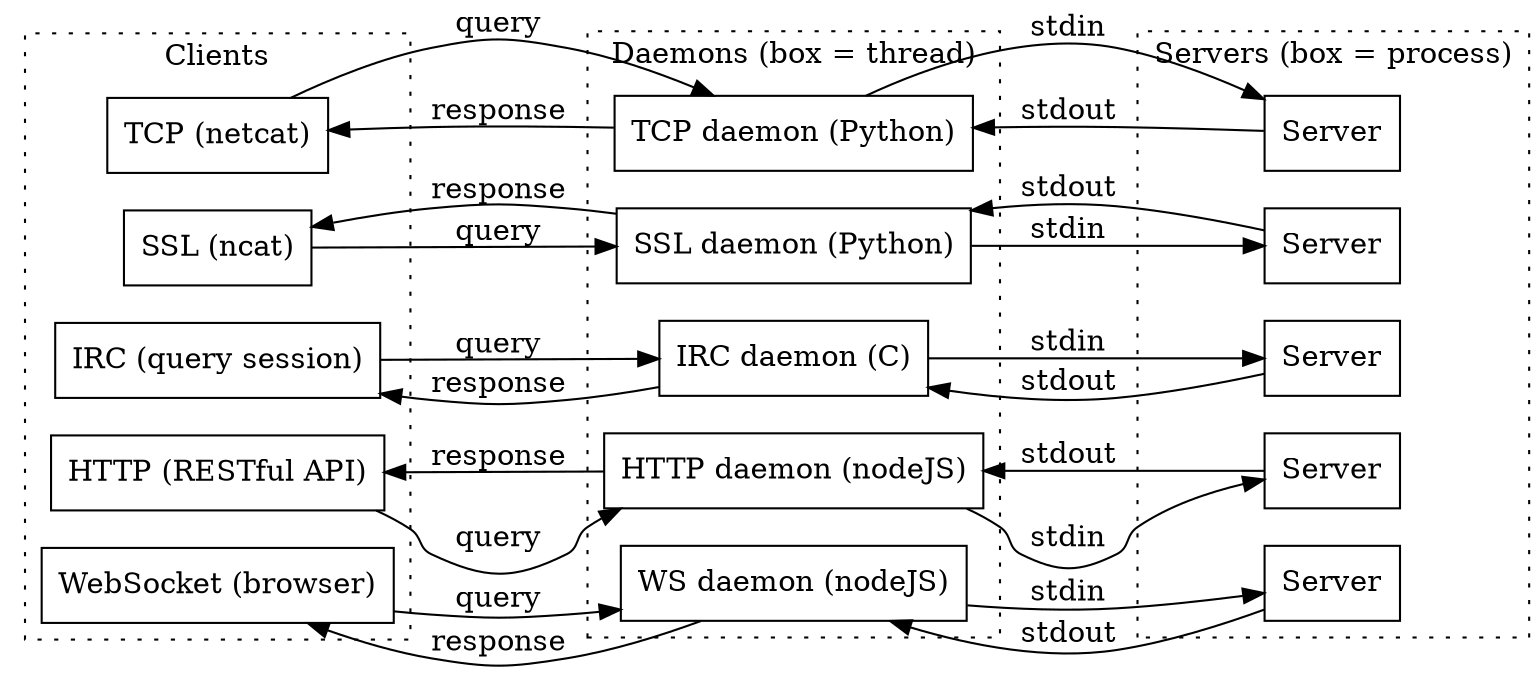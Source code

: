 digraph hamelin {
node[shape=box];
rankdir=LR;
    subgraph cluster0 {
        style=dotted;
        label="Clients";
        client1 [label="TCP (netcat)"];
        client2 [label="SSL (ncat)"];
        client3 [label="IRC (query session)"];
        client4 [label="HTTP (RESTful API)"];
        client5 [label="WebSocket (browser)"];
    }
    subgraph cluster1 {
        style=dotted;
        label="Daemons (box = thread)";
        daemon1 [label="TCP daemon (Python)"];
        daemon2 [label="SSL daemon (Python)"];
        daemon3 [label="IRC daemon (C)"];
        daemon4 [label="HTTP daemon (nodeJS)"];
        daemon5 [label="WS daemon (nodeJS)"];
    }
    subgraph cluster2 {
        style=dotted;
        label="Servers (box = process)";
        server1 [label="Server"];
        server2 [label="Server"];
        server3 [label="Server"];
        server4 [label="Server"];
        server5 [label="Server"];
    }
    client1 -> daemon1 [label="query"];
    daemon1 -> client1 [label="response"];
    daemon1 -> server1 [label="stdin"];
    server1 -> daemon1 [label="stdout"];

    client2 -> daemon2 [label="query"];
    daemon2 -> client2 [label="response"];
    daemon2 -> server2 [label="stdin"];
    server2 -> daemon2 [label="stdout"];

    client3 -> daemon3 [label="query"];
    daemon3 -> client3 [label="response"];
    daemon3 -> server3 [label="stdin"];
    server3 -> daemon3 [label="stdout"];

    client4 -> daemon4 [label="query"];
    daemon4 -> client4 [label="response"];
    daemon4 -> server4 [label="stdin"];
    server4 -> daemon4 [label="stdout"];

    client5 -> daemon5 [label="query"];
    daemon5 -> client5 [label="response"];
    daemon5 -> server5 [label="stdin"];
    server5 -> daemon5 [label="stdout"];
}
